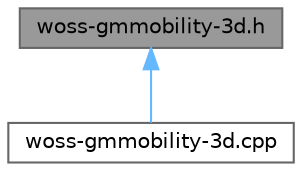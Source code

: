 digraph "woss-gmmobility-3d.h"
{
 // LATEX_PDF_SIZE
  bgcolor="transparent";
  edge [fontname=Helvetica,fontsize=10,labelfontname=Helvetica,labelfontsize=10];
  node [fontname=Helvetica,fontsize=10,shape=box,height=0.2,width=0.4];
  Node1 [id="Node000001",label="woss-gmmobility-3d.h",height=0.2,width=0.4,color="gray40", fillcolor="grey60", style="filled", fontcolor="black",tooltip="This is a Gauss-Markov random mobility model designed to use with WOSS (World Ocean Simulation System..."];
  Node1 -> Node2 [id="edge1_Node000001_Node000002",dir="back",color="steelblue1",style="solid",tooltip=" "];
  Node2 [id="Node000002",label="woss-gmmobility-3d.cpp",height=0.2,width=0.4,color="grey40", fillcolor="white", style="filled",URL="$woss-gmmobility-3d_8cpp.html",tooltip="Implements the Gauss-Markov mobility model."];
}
